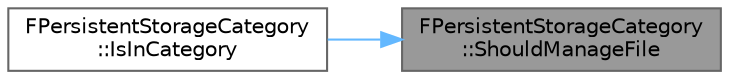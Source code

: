 digraph "FPersistentStorageCategory::ShouldManageFile"
{
 // INTERACTIVE_SVG=YES
 // LATEX_PDF_SIZE
  bgcolor="transparent";
  edge [fontname=Helvetica,fontsize=10,labelfontname=Helvetica,labelfontsize=10];
  node [fontname=Helvetica,fontsize=10,shape=box,height=0.2,width=0.4];
  rankdir="RL";
  Node1 [id="Node000001",label="FPersistentStorageCategory\l::ShouldManageFile",height=0.2,width=0.4,color="gray40", fillcolor="grey60", style="filled", fontcolor="black",tooltip=" "];
  Node1 -> Node2 [id="edge1_Node000001_Node000002",dir="back",color="steelblue1",style="solid",tooltip=" "];
  Node2 [id="Node000002",label="FPersistentStorageCategory\l::IsInCategory",height=0.2,width=0.4,color="grey40", fillcolor="white", style="filled",URL="$de/d98/structFPersistentStorageCategory.html#a1157d152281f1c73f31ad2897bee80c7",tooltip=" "];
}
